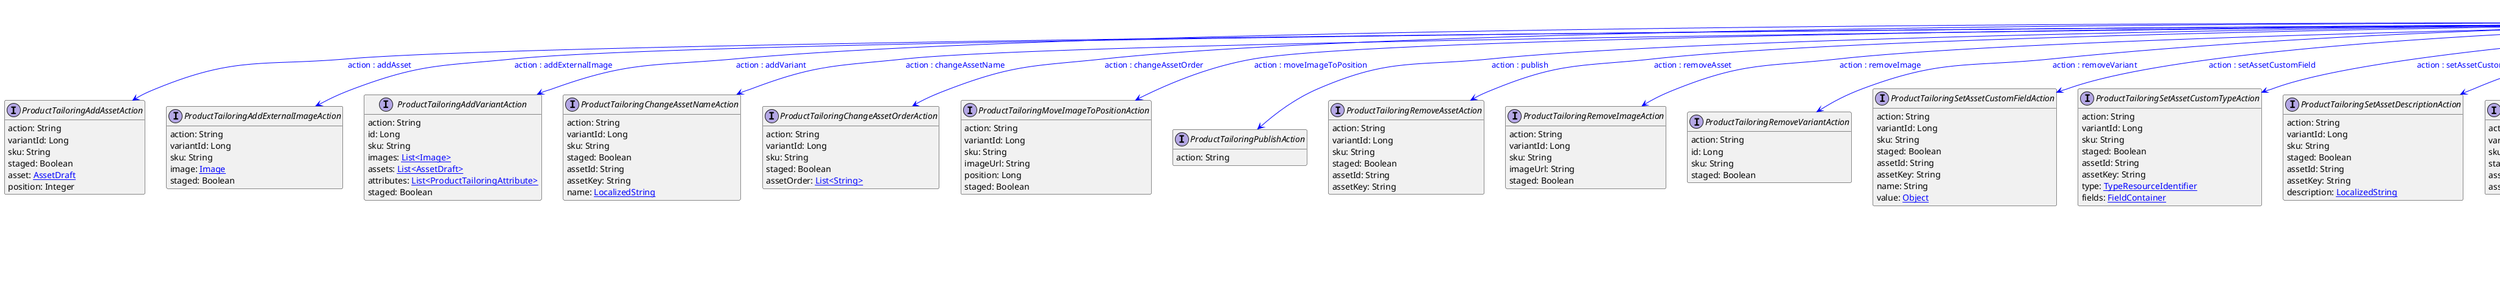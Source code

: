 @startuml

hide empty fields
hide empty methods
legend
|= |= line |
|<back:black>   </back>| inheritance |
|<back:green>   </back>| property reference |
|<back:blue>   </back>| discriminated class |
endlegend
interface ProductTailoringUpdateAction [[ProductTailoringUpdateAction.svg]]  {
    action: String
}


interface ProductTailoringAddAssetAction [[ProductTailoringAddAssetAction.svg]]  {
    action: String
    variantId: Long
    sku: String
    staged: Boolean
    asset: [[AssetDraft.svg AssetDraft]]
    position: Integer
}
interface ProductTailoringAddExternalImageAction [[ProductTailoringAddExternalImageAction.svg]]  {
    action: String
    variantId: Long
    sku: String
    image: [[Image.svg Image]]
    staged: Boolean
}
interface ProductTailoringAddVariantAction [[ProductTailoringAddVariantAction.svg]]  {
    action: String
    id: Long
    sku: String
    images: [[Image.svg List<Image>]]
    assets: [[AssetDraft.svg List<AssetDraft>]]
    attributes: [[ProductTailoringAttribute.svg List<ProductTailoringAttribute>]]
    staged: Boolean
}
interface ProductTailoringChangeAssetNameAction [[ProductTailoringChangeAssetNameAction.svg]]  {
    action: String
    variantId: Long
    sku: String
    staged: Boolean
    assetId: String
    assetKey: String
    name: [[LocalizedString.svg LocalizedString]]
}
interface ProductTailoringChangeAssetOrderAction [[ProductTailoringChangeAssetOrderAction.svg]]  {
    action: String
    variantId: Long
    sku: String
    staged: Boolean
    assetOrder: [[String.svg List<String>]]
}
interface ProductTailoringMoveImageToPositionAction [[ProductTailoringMoveImageToPositionAction.svg]]  {
    action: String
    variantId: Long
    sku: String
    imageUrl: String
    position: Long
    staged: Boolean
}
interface ProductTailoringPublishAction [[ProductTailoringPublishAction.svg]]  {
    action: String
}
interface ProductTailoringRemoveAssetAction [[ProductTailoringRemoveAssetAction.svg]]  {
    action: String
    variantId: Long
    sku: String
    staged: Boolean
    assetId: String
    assetKey: String
}
interface ProductTailoringRemoveImageAction [[ProductTailoringRemoveImageAction.svg]]  {
    action: String
    variantId: Long
    sku: String
    imageUrl: String
    staged: Boolean
}
interface ProductTailoringRemoveVariantAction [[ProductTailoringRemoveVariantAction.svg]]  {
    action: String
    id: Long
    sku: String
    staged: Boolean
}
interface ProductTailoringSetAssetCustomFieldAction [[ProductTailoringSetAssetCustomFieldAction.svg]]  {
    action: String
    variantId: Long
    sku: String
    staged: Boolean
    assetId: String
    assetKey: String
    name: String
    value: [[Object.svg Object]]
}
interface ProductTailoringSetAssetCustomTypeAction [[ProductTailoringSetAssetCustomTypeAction.svg]]  {
    action: String
    variantId: Long
    sku: String
    staged: Boolean
    assetId: String
    assetKey: String
    type: [[TypeResourceIdentifier.svg TypeResourceIdentifier]]
    fields: [[FieldContainer.svg FieldContainer]]
}
interface ProductTailoringSetAssetDescriptionAction [[ProductTailoringSetAssetDescriptionAction.svg]]  {
    action: String
    variantId: Long
    sku: String
    staged: Boolean
    assetId: String
    assetKey: String
    description: [[LocalizedString.svg LocalizedString]]
}
interface ProductTailoringSetAssetKeyAction [[ProductTailoringSetAssetKeyAction.svg]]  {
    action: String
    variantId: Long
    sku: String
    staged: Boolean
    assetId: String
    assetKey: String
}
interface ProductTailoringSetAssetSourcesAction [[ProductTailoringSetAssetSourcesAction.svg]]  {
    action: String
    variantId: Long
    sku: String
    staged: Boolean
    assetId: String
    assetKey: String
    sources: [[AssetSource.svg List<AssetSource>]]
}
interface ProductTailoringSetAssetTagsAction [[ProductTailoringSetAssetTagsAction.svg]]  {
    action: String
    variantId: Long
    sku: String
    staged: Boolean
    assetId: String
    assetKey: String
    tags: [[String.svg List<String>]]
}
interface ProductTailoringSetAttributeAction [[ProductTailoringSetAttributeAction.svg]]  {
    action: String
    variantId: Long
    sku: String
    name: String
    value: [[Object.svg Object]]
    staged: Boolean
}
interface ProductTailoringSetAttributeInAllVariantsAction [[ProductTailoringSetAttributeInAllVariantsAction.svg]]  {
    action: String
    name: String
    value: [[Object.svg Object]]
    staged: Boolean
}
interface ProductTailoringSetDescriptionAction [[ProductTailoringSetDescriptionAction.svg]]  {
    action: String
    description: [[LocalizedString.svg LocalizedString]]
    staged: Boolean
}
interface ProductTailoringSetExternalImagesAction [[ProductTailoringSetExternalImagesAction.svg]]  {
    action: String
    variantId: Long
    sku: String
    images: [[Image.svg List<Image>]]
    staged: Boolean
}
interface ProductTailoringSetImageLabelAction [[ProductTailoringSetImageLabelAction.svg]]  {
    action: String
    sku: String
    variantId: Long
    imageUrl: String
    label: String
    staged: Boolean
}
interface ProductTailoringSetMetaAttributesAction [[ProductTailoringSetMetaAttributesAction.svg]]  {
    action: String
    metaTitle: [[LocalizedString.svg LocalizedString]]
    metaDescription: [[LocalizedString.svg LocalizedString]]
    metaKeywords: [[LocalizedString.svg LocalizedString]]
    staged: Boolean
}
interface ProductTailoringSetMetaDescriptionAction [[ProductTailoringSetMetaDescriptionAction.svg]]  {
    action: String
    metaDescription: [[LocalizedString.svg LocalizedString]]
    staged: Boolean
}
interface ProductTailoringSetMetaKeywordsAction [[ProductTailoringSetMetaKeywordsAction.svg]]  {
    action: String
    metaKeywords: [[LocalizedString.svg LocalizedString]]
    staged: Boolean
}
interface ProductTailoringSetMetaTitleAction [[ProductTailoringSetMetaTitleAction.svg]]  {
    action: String
    metaTitle: [[LocalizedString.svg LocalizedString]]
    staged: Boolean
}
interface ProductTailoringSetNameAction [[ProductTailoringSetNameAction.svg]]  {
    action: String
    name: [[LocalizedString.svg LocalizedString]]
    staged: Boolean
}
interface ProductTailoringSetProductAttributeAction [[ProductTailoringSetProductAttributeAction.svg]]  {
    action: String
    name: String
    value: [[Object.svg Object]]
    staged: Boolean
}
interface ProductTailoringSetSlugAction [[ProductTailoringSetSlugAction.svg]]  {
    action: String
    slug: [[LocalizedString.svg LocalizedString]]
    staged: Boolean
}
interface ProductTailoringUnpublishAction [[ProductTailoringUnpublishAction.svg]]  {
    action: String
}
interface ProductTailoringUpdate [[ProductTailoringUpdate.svg]]  {
    version: Long
    actions: [[ProductTailoringUpdateAction.svg List<ProductTailoringUpdateAction>]]
}
ProductTailoringUpdateAction --> ProductTailoringAddAssetAction #blue;text:blue : "action : addAsset"
ProductTailoringUpdateAction --> ProductTailoringAddExternalImageAction #blue;text:blue : "action : addExternalImage"
ProductTailoringUpdateAction --> ProductTailoringAddVariantAction #blue;text:blue : "action : addVariant"
ProductTailoringUpdateAction --> ProductTailoringChangeAssetNameAction #blue;text:blue : "action : changeAssetName"
ProductTailoringUpdateAction --> ProductTailoringChangeAssetOrderAction #blue;text:blue : "action : changeAssetOrder"
ProductTailoringUpdateAction --> ProductTailoringMoveImageToPositionAction #blue;text:blue : "action : moveImageToPosition"
ProductTailoringUpdateAction --> ProductTailoringPublishAction #blue;text:blue : "action : publish"
ProductTailoringUpdateAction --> ProductTailoringRemoveAssetAction #blue;text:blue : "action : removeAsset"
ProductTailoringUpdateAction --> ProductTailoringRemoveImageAction #blue;text:blue : "action : removeImage"
ProductTailoringUpdateAction --> ProductTailoringRemoveVariantAction #blue;text:blue : "action : removeVariant"
ProductTailoringUpdateAction --> ProductTailoringSetAssetCustomFieldAction #blue;text:blue : "action : setAssetCustomField"
ProductTailoringUpdateAction --> ProductTailoringSetAssetCustomTypeAction #blue;text:blue : "action : setAssetCustomType"
ProductTailoringUpdateAction --> ProductTailoringSetAssetDescriptionAction #blue;text:blue : "action : setAssetDescription"
ProductTailoringUpdateAction --> ProductTailoringSetAssetKeyAction #blue;text:blue : "action : setAssetKey"
ProductTailoringUpdateAction --> ProductTailoringSetAssetSourcesAction #blue;text:blue : "action : setAssetSources"
ProductTailoringUpdateAction --> ProductTailoringSetAssetTagsAction #blue;text:blue : "action : setAssetTags"
ProductTailoringUpdateAction --> ProductTailoringSetAttributeAction #blue;text:blue : "action : setAttribute"
ProductTailoringUpdateAction --> ProductTailoringSetAttributeInAllVariantsAction #blue;text:blue : "action : setAttributeInAllVariants"
ProductTailoringUpdateAction --> ProductTailoringSetDescriptionAction #blue;text:blue : "action : setDescription"
ProductTailoringUpdateAction --> ProductTailoringSetExternalImagesAction #blue;text:blue : "action : setImages"
ProductTailoringUpdateAction --> ProductTailoringSetImageLabelAction #blue;text:blue : "action : setImageLabel"
ProductTailoringUpdateAction --> ProductTailoringSetMetaAttributesAction #blue;text:blue : "action : setMetaAttributes"
ProductTailoringUpdateAction --> ProductTailoringSetMetaDescriptionAction #blue;text:blue : "action : setMetaDescription"
ProductTailoringUpdateAction --> ProductTailoringSetMetaKeywordsAction #blue;text:blue : "action : setMetaKeywords"
ProductTailoringUpdateAction --> ProductTailoringSetMetaTitleAction #blue;text:blue : "action : setMetaTitle"
ProductTailoringUpdateAction --> ProductTailoringSetNameAction #blue;text:blue : "action : setName"
ProductTailoringUpdateAction --> ProductTailoringSetProductAttributeAction #blue;text:blue : "action : setProductAttribute"
ProductTailoringUpdateAction --> ProductTailoringSetSlugAction #blue;text:blue : "action : setSlug"
ProductTailoringUpdateAction --> ProductTailoringUnpublishAction #blue;text:blue : "action : unpublish"
ProductTailoringUpdateAction --> ProductTailoringUpdate #green;text:green : "actions"
@enduml
